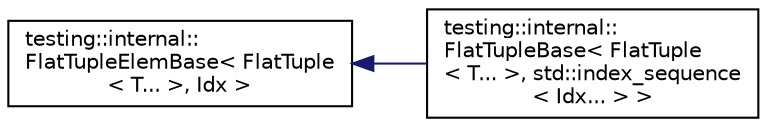 digraph "Graphical Class Hierarchy"
{
 // LATEX_PDF_SIZE
  edge [fontname="Helvetica",fontsize="10",labelfontname="Helvetica",labelfontsize="10"];
  node [fontname="Helvetica",fontsize="10",shape=record];
  rankdir="LR";
  Node0 [label="testing::internal::\lFlatTupleElemBase\< FlatTuple\l\< T... \>, Idx \>",height=0.2,width=0.4,color="black", fillcolor="white", style="filled",URL="$structtesting_1_1internal_1_1FlatTupleElemBase.html",tooltip=" "];
  Node0 -> Node1 [dir="back",color="midnightblue",fontsize="10",style="solid",fontname="Helvetica"];
  Node1 [label="testing::internal::\lFlatTupleBase\< FlatTuple\l\< T... \>, std::index_sequence\l\< Idx... \> \>",height=0.2,width=0.4,color="black", fillcolor="white", style="filled",URL="$structtesting_1_1internal_1_1FlatTupleBase_3_01FlatTuple_3_01T_8_8_8_01_4_00_01std_1_1index__sequence_3_01Idx_8_8_8_01_4_01_4.html",tooltip=" "];
}
